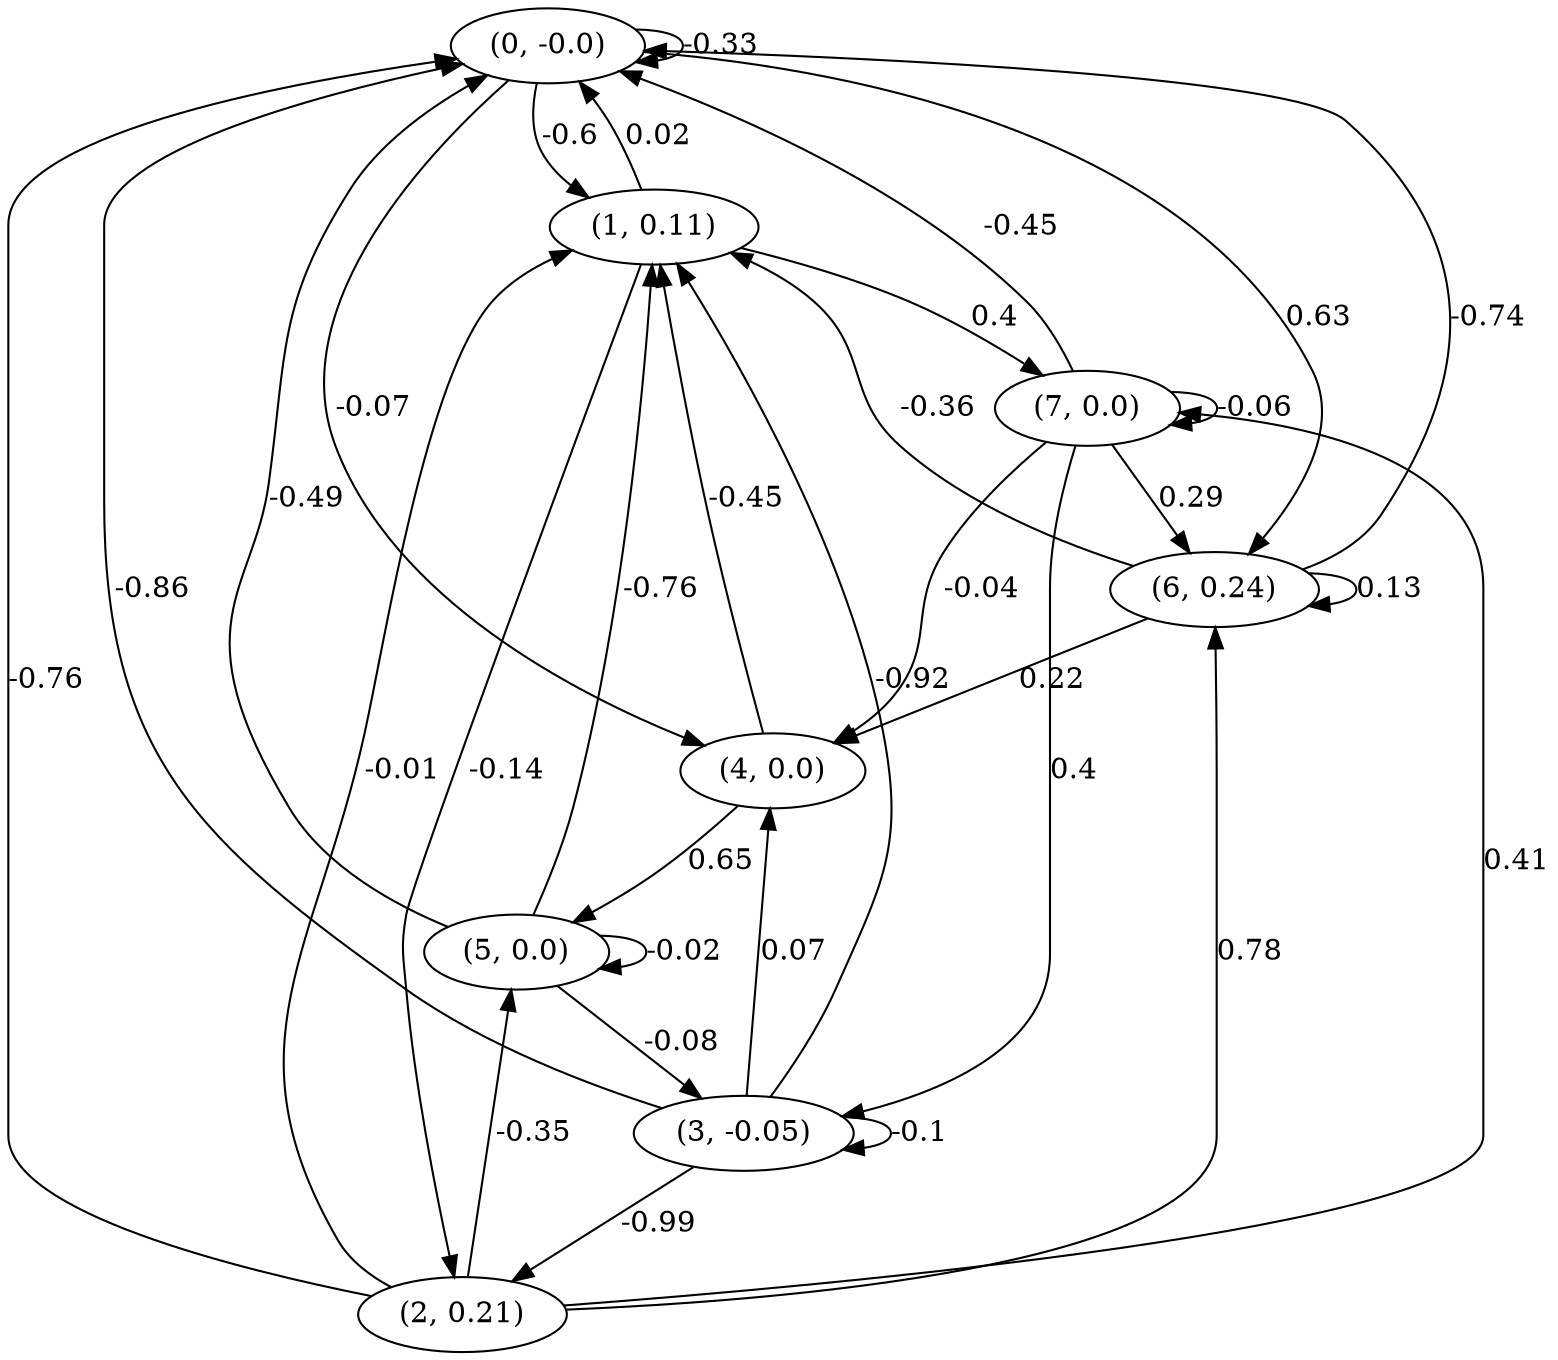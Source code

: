 digraph {
    0 [ label = "(0, -0.0)" ]
    1 [ label = "(1, 0.11)" ]
    2 [ label = "(2, 0.21)" ]
    3 [ label = "(3, -0.05)" ]
    4 [ label = "(4, 0.0)" ]
    5 [ label = "(5, 0.0)" ]
    6 [ label = "(6, 0.24)" ]
    7 [ label = "(7, 0.0)" ]
    0 -> 0 [ label = "-0.33" ]
    3 -> 3 [ label = "-0.1" ]
    5 -> 5 [ label = "-0.02" ]
    6 -> 6 [ label = "0.13" ]
    7 -> 7 [ label = "-0.06" ]
    1 -> 0 [ label = "0.02" ]
    2 -> 0 [ label = "-0.76" ]
    3 -> 0 [ label = "-0.86" ]
    5 -> 0 [ label = "-0.49" ]
    6 -> 0 [ label = "-0.74" ]
    7 -> 0 [ label = "-0.45" ]
    0 -> 1 [ label = "-0.6" ]
    2 -> 1 [ label = "-0.01" ]
    3 -> 1 [ label = "-0.92" ]
    4 -> 1 [ label = "-0.45" ]
    5 -> 1 [ label = "-0.76" ]
    6 -> 1 [ label = "-0.36" ]
    1 -> 2 [ label = "-0.14" ]
    3 -> 2 [ label = "-0.99" ]
    5 -> 3 [ label = "-0.08" ]
    7 -> 3 [ label = "0.4" ]
    0 -> 4 [ label = "-0.07" ]
    3 -> 4 [ label = "0.07" ]
    6 -> 4 [ label = "0.22" ]
    7 -> 4 [ label = "-0.04" ]
    2 -> 5 [ label = "-0.35" ]
    4 -> 5 [ label = "0.65" ]
    0 -> 6 [ label = "0.63" ]
    2 -> 6 [ label = "0.78" ]
    7 -> 6 [ label = "0.29" ]
    1 -> 7 [ label = "0.4" ]
    2 -> 7 [ label = "0.41" ]
}

